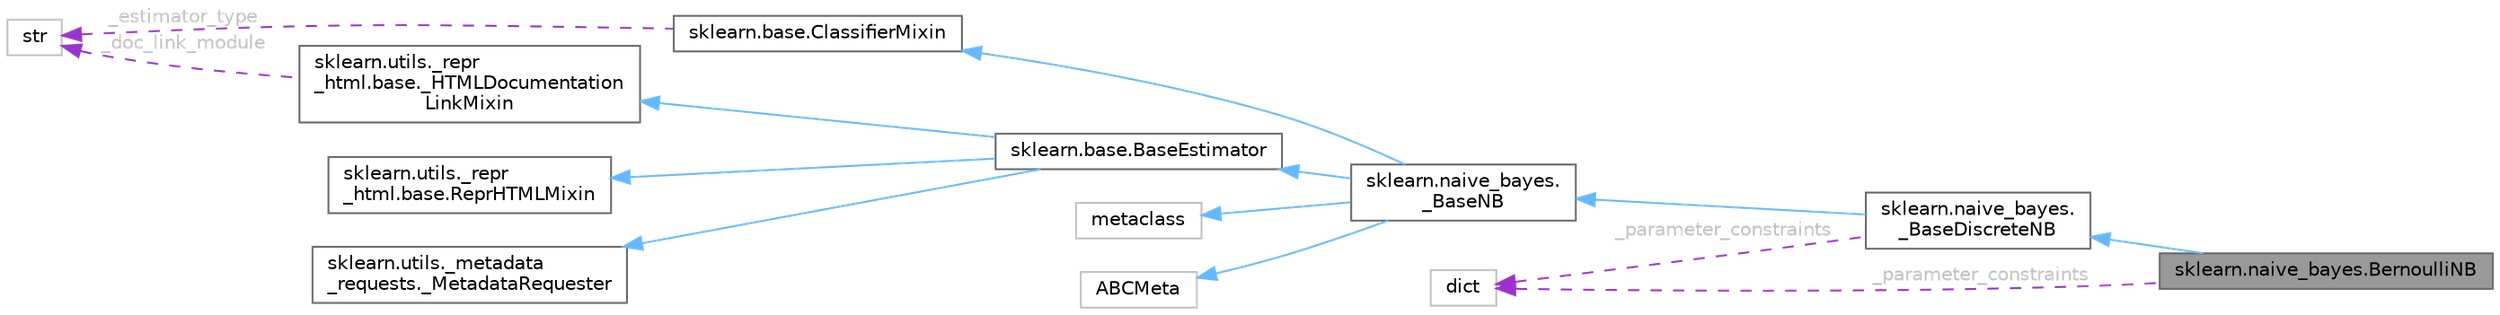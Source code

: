 digraph "sklearn.naive_bayes.BernoulliNB"
{
 // LATEX_PDF_SIZE
  bgcolor="transparent";
  edge [fontname=Helvetica,fontsize=10,labelfontname=Helvetica,labelfontsize=10];
  node [fontname=Helvetica,fontsize=10,shape=box,height=0.2,width=0.4];
  rankdir="LR";
  Node1 [id="Node000001",label="sklearn.naive_bayes.BernoulliNB",height=0.2,width=0.4,color="gray40", fillcolor="grey60", style="filled", fontcolor="black",tooltip=" "];
  Node2 -> Node1 [id="edge14_Node000001_Node000002",dir="back",color="steelblue1",style="solid",tooltip=" "];
  Node2 [id="Node000002",label="sklearn.naive_bayes.\l_BaseDiscreteNB",height=0.2,width=0.4,color="gray40", fillcolor="white", style="filled",URL="$df/d9e/classsklearn_1_1naive__bayes_1_1__BaseDiscreteNB.html",tooltip=" "];
  Node3 -> Node2 [id="edge15_Node000002_Node000003",dir="back",color="steelblue1",style="solid",tooltip=" "];
  Node3 [id="Node000003",label="sklearn.naive_bayes.\l_BaseNB",height=0.2,width=0.4,color="gray40", fillcolor="white", style="filled",URL="$d7/ddc/classsklearn_1_1naive__bayes_1_1__BaseNB.html",tooltip=" "];
  Node4 -> Node3 [id="edge16_Node000003_Node000004",dir="back",color="steelblue1",style="solid",tooltip=" "];
  Node4 [id="Node000004",label="sklearn.base.ClassifierMixin",height=0.2,width=0.4,color="gray40", fillcolor="white", style="filled",URL="$d2/d39/classsklearn_1_1base_1_1ClassifierMixin.html",tooltip=" "];
  Node5 -> Node4 [id="edge17_Node000004_Node000005",dir="back",color="darkorchid3",style="dashed",tooltip=" ",label=" _estimator_type",fontcolor="grey" ];
  Node5 [id="Node000005",label="str",height=0.2,width=0.4,color="grey75", fillcolor="white", style="filled",tooltip=" "];
  Node6 -> Node3 [id="edge18_Node000003_Node000006",dir="back",color="steelblue1",style="solid",tooltip=" "];
  Node6 [id="Node000006",label="sklearn.base.BaseEstimator",height=0.2,width=0.4,color="gray40", fillcolor="white", style="filled",URL="$d3/d20/classsklearn_1_1base_1_1BaseEstimator.html",tooltip=" "];
  Node7 -> Node6 [id="edge19_Node000006_Node000007",dir="back",color="steelblue1",style="solid",tooltip=" "];
  Node7 [id="Node000007",label="sklearn.utils._repr\l_html.base.ReprHTMLMixin",height=0.2,width=0.4,color="gray40", fillcolor="white", style="filled",URL="$d3/d50/classsklearn_1_1utils_1_1__repr__html_1_1base_1_1ReprHTMLMixin.html",tooltip=" "];
  Node8 -> Node6 [id="edge20_Node000006_Node000008",dir="back",color="steelblue1",style="solid",tooltip=" "];
  Node8 [id="Node000008",label="sklearn.utils._repr\l_html.base._HTMLDocumentation\lLinkMixin",height=0.2,width=0.4,color="gray40", fillcolor="white", style="filled",URL="$d5/d05/classsklearn_1_1utils_1_1__repr__html_1_1base_1_1__HTMLDocumentationLinkMixin.html",tooltip=" "];
  Node5 -> Node8 [id="edge21_Node000008_Node000005",dir="back",color="darkorchid3",style="dashed",tooltip=" ",label=" _doc_link_module",fontcolor="grey" ];
  Node9 -> Node6 [id="edge22_Node000006_Node000009",dir="back",color="steelblue1",style="solid",tooltip=" "];
  Node9 [id="Node000009",label="sklearn.utils._metadata\l_requests._MetadataRequester",height=0.2,width=0.4,color="gray40", fillcolor="white", style="filled",URL="$d6/dfa/classsklearn_1_1utils_1_1__metadata__requests_1_1__MetadataRequester.html",tooltip=" "];
  Node10 -> Node3 [id="edge23_Node000003_Node000010",dir="back",color="steelblue1",style="solid",tooltip=" "];
  Node10 [id="Node000010",label="metaclass",height=0.2,width=0.4,color="grey75", fillcolor="white", style="filled",URL="$d1/d9a/classmetaclass.html",tooltip=" "];
  Node11 -> Node3 [id="edge24_Node000003_Node000011",dir="back",color="steelblue1",style="solid",tooltip=" "];
  Node11 [id="Node000011",label="ABCMeta",height=0.2,width=0.4,color="grey75", fillcolor="white", style="filled",URL="$df/d42/classABCMeta.html",tooltip=" "];
  Node12 -> Node2 [id="edge25_Node000002_Node000012",dir="back",color="darkorchid3",style="dashed",tooltip=" ",label=" _parameter_constraints",fontcolor="grey" ];
  Node12 [id="Node000012",label="dict",height=0.2,width=0.4,color="grey75", fillcolor="white", style="filled",tooltip=" "];
  Node12 -> Node1 [id="edge26_Node000001_Node000012",dir="back",color="darkorchid3",style="dashed",tooltip=" ",label=" _parameter_constraints",fontcolor="grey" ];
}
